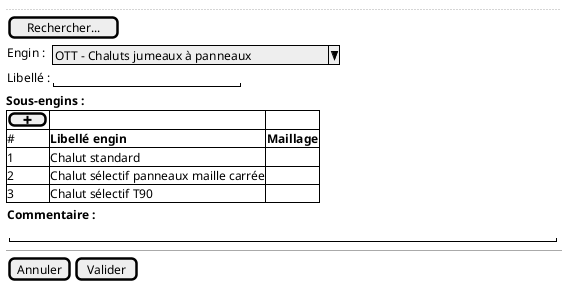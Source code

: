 @startsalt

{
    ..
    {
        [Rechercher...]
    }

    {
      Engin : | { ^ OTT - Chaluts jumeaux à panneaux ^ }
      Libellé : | { "                       " }
    }

    <b>Sous-engins :

    {#
      [ <&plus> ] |  .              | .
      # | <b>Libellé engin | <b>Maillage
      1 | Chalut standard | .
      2 | Chalut sélectif panneaux maille carrée | .
      3 | Chalut sélectif T90 | .
    }

    {
        <b>Commentaire :

        { "                                                                    "}
    }

  --

  {
    [Annuler] | [Valider]
  }
}
@endsalt
